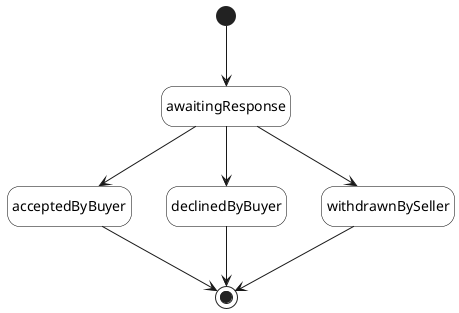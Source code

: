 @startuml

'skinparam Linetype polyline
' skinparam Linetype ortho
skinparam state {
    BackgroundColor White
    BorderColor Black
}
hide empty description

''' diagram'''
[*] --> awaitingResponse

awaitingResponse --> acceptedByBuyer
awaitingResponse --> declinedByBuyer
awaitingResponse --> withdrawnBySeller

acceptedByBuyer --> [*]
declinedByBuyer --> [*]
withdrawnBySeller --> [*]

@enduml